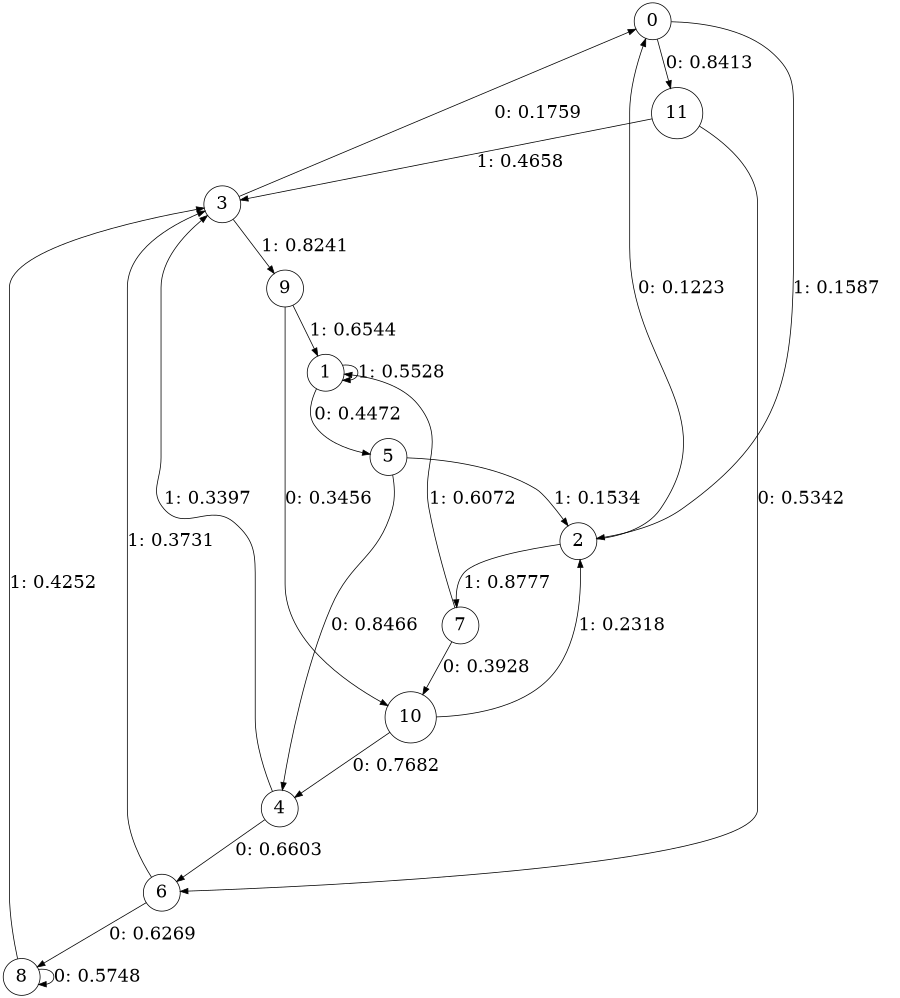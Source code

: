 digraph "ch34randomL4" {
size = "6,8.5";
ratio = "fill";
node [shape = circle];
node [fontsize = 24];
edge [fontsize = 24];
0 -> 11 [label = "0: 0.8413   "];
0 -> 2 [label = "1: 0.1587   "];
1 -> 5 [label = "0: 0.4472   "];
1 -> 1 [label = "1: 0.5528   "];
2 -> 0 [label = "0: 0.1223   "];
2 -> 7 [label = "1: 0.8777   "];
3 -> 0 [label = "0: 0.1759   "];
3 -> 9 [label = "1: 0.8241   "];
4 -> 6 [label = "0: 0.6603   "];
4 -> 3 [label = "1: 0.3397   "];
5 -> 4 [label = "0: 0.8466   "];
5 -> 2 [label = "1: 0.1534   "];
6 -> 8 [label = "0: 0.6269   "];
6 -> 3 [label = "1: 0.3731   "];
7 -> 10 [label = "0: 0.3928   "];
7 -> 1 [label = "1: 0.6072   "];
8 -> 8 [label = "0: 0.5748   "];
8 -> 3 [label = "1: 0.4252   "];
9 -> 10 [label = "0: 0.3456   "];
9 -> 1 [label = "1: 0.6544   "];
10 -> 4 [label = "0: 0.7682   "];
10 -> 2 [label = "1: 0.2318   "];
11 -> 6 [label = "0: 0.5342   "];
11 -> 3 [label = "1: 0.4658   "];
}